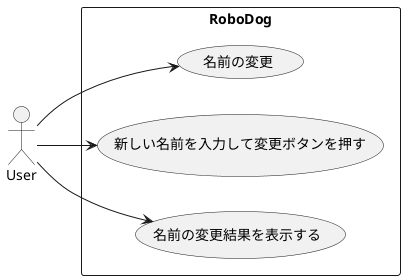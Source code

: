 @startuml 名前変更
left to right direction
actor "User" as fc
rectangle RoboDog {
  usecase "名前の変更" as UC1
  usecase "新しい名前を入力して変更ボタンを押す" as UC2
  usecase "名前の変更結果を表示する" as UC3
}
fc --> UC1
fc --> UC2
fc --> UC3
@enduml
